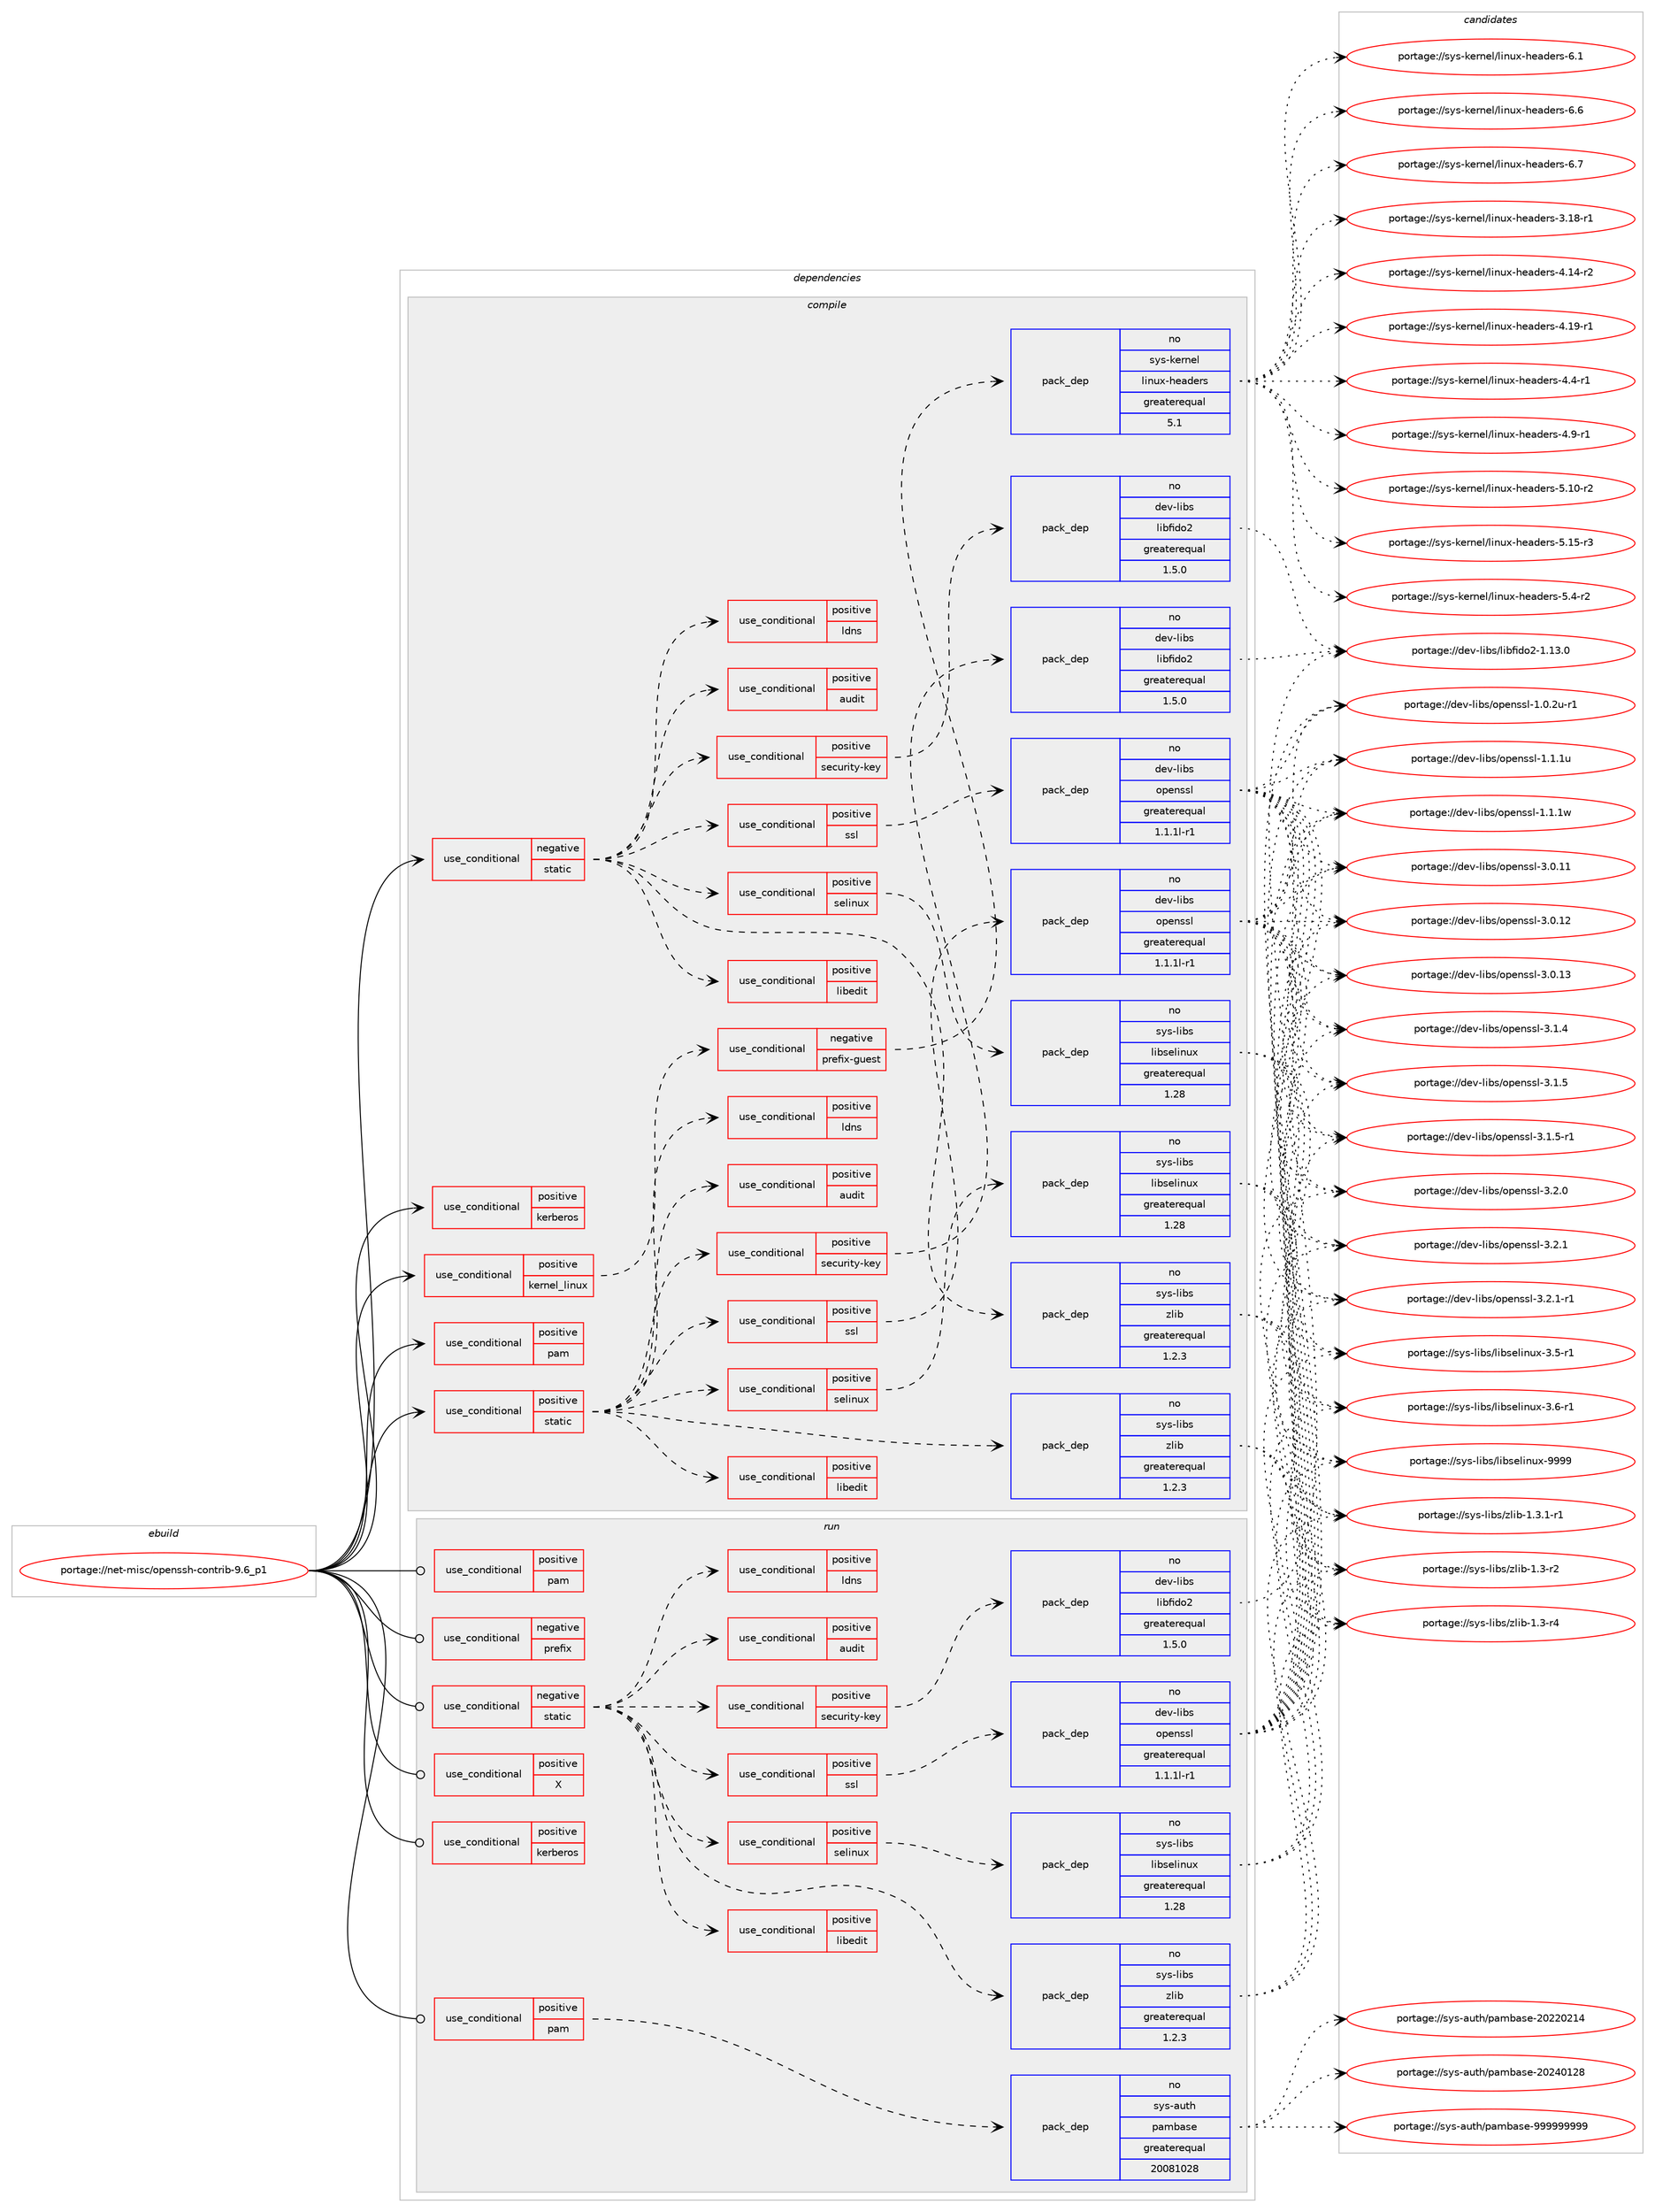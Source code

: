 digraph prolog {

# *************
# Graph options
# *************

newrank=true;
concentrate=true;
compound=true;
graph [rankdir=LR,fontname=Helvetica,fontsize=10,ranksep=1.5];#, ranksep=2.5, nodesep=0.2];
edge  [arrowhead=vee];
node  [fontname=Helvetica,fontsize=10];

# **********
# The ebuild
# **********

subgraph cluster_leftcol {
color=gray;
rank=same;
label=<<i>ebuild</i>>;
id [label="portage://net-misc/openssh-contrib-9.6_p1", color=red, width=4, href="../net-misc/openssh-contrib-9.6_p1.svg"];
}

# ****************
# The dependencies
# ****************

subgraph cluster_midcol {
color=gray;
label=<<i>dependencies</i>>;
subgraph cluster_compile {
fillcolor="#eeeeee";
style=filled;
label=<<i>compile</i>>;
subgraph cond5652 {
dependency7960 [label=<<TABLE BORDER="0" CELLBORDER="1" CELLSPACING="0" CELLPADDING="4"><TR><TD ROWSPAN="3" CELLPADDING="10">use_conditional</TD></TR><TR><TD>negative</TD></TR><TR><TD>static</TD></TR></TABLE>>, shape=none, color=red];
subgraph cond5653 {
dependency7961 [label=<<TABLE BORDER="0" CELLBORDER="1" CELLSPACING="0" CELLPADDING="4"><TR><TD ROWSPAN="3" CELLPADDING="10">use_conditional</TD></TR><TR><TD>positive</TD></TR><TR><TD>audit</TD></TR></TABLE>>, shape=none, color=red];
# *** BEGIN UNKNOWN DEPENDENCY TYPE (TODO) ***
# dependency7961 -> package_dependency(portage://net-misc/openssh-contrib-9.6_p1,install,no,sys-process,audit,none,[,,],[],[])
# *** END UNKNOWN DEPENDENCY TYPE (TODO) ***

}
dependency7960:e -> dependency7961:w [weight=20,style="dashed",arrowhead="vee"];
subgraph cond5654 {
dependency7962 [label=<<TABLE BORDER="0" CELLBORDER="1" CELLSPACING="0" CELLPADDING="4"><TR><TD ROWSPAN="3" CELLPADDING="10">use_conditional</TD></TR><TR><TD>positive</TD></TR><TR><TD>ldns</TD></TR></TABLE>>, shape=none, color=red];
# *** BEGIN UNKNOWN DEPENDENCY TYPE (TODO) ***
# dependency7962 -> package_dependency(portage://net-misc/openssh-contrib-9.6_p1,install,no,net-libs,ldns,none,[,,],[],[])
# *** END UNKNOWN DEPENDENCY TYPE (TODO) ***

# *** BEGIN UNKNOWN DEPENDENCY TYPE (TODO) ***
# dependency7962 -> package_dependency(portage://net-misc/openssh-contrib-9.6_p1,install,no,net-libs,ldns,none,[,,],[],[use(enable(ecdsa),positive),use(enable(ssl),positive)])
# *** END UNKNOWN DEPENDENCY TYPE (TODO) ***

}
dependency7960:e -> dependency7962:w [weight=20,style="dashed",arrowhead="vee"];
subgraph cond5655 {
dependency7963 [label=<<TABLE BORDER="0" CELLBORDER="1" CELLSPACING="0" CELLPADDING="4"><TR><TD ROWSPAN="3" CELLPADDING="10">use_conditional</TD></TR><TR><TD>positive</TD></TR><TR><TD>libedit</TD></TR></TABLE>>, shape=none, color=red];
# *** BEGIN UNKNOWN DEPENDENCY TYPE (TODO) ***
# dependency7963 -> package_dependency(portage://net-misc/openssh-contrib-9.6_p1,install,no,dev-libs,libedit,none,[,,],any_same_slot,[])
# *** END UNKNOWN DEPENDENCY TYPE (TODO) ***

}
dependency7960:e -> dependency7963:w [weight=20,style="dashed",arrowhead="vee"];
subgraph cond5656 {
dependency7964 [label=<<TABLE BORDER="0" CELLBORDER="1" CELLSPACING="0" CELLPADDING="4"><TR><TD ROWSPAN="3" CELLPADDING="10">use_conditional</TD></TR><TR><TD>positive</TD></TR><TR><TD>security-key</TD></TR></TABLE>>, shape=none, color=red];
subgraph pack2243 {
dependency7965 [label=<<TABLE BORDER="0" CELLBORDER="1" CELLSPACING="0" CELLPADDING="4" WIDTH="220"><TR><TD ROWSPAN="6" CELLPADDING="30">pack_dep</TD></TR><TR><TD WIDTH="110">no</TD></TR><TR><TD>dev-libs</TD></TR><TR><TD>libfido2</TD></TR><TR><TD>greaterequal</TD></TR><TR><TD>1.5.0</TD></TR></TABLE>>, shape=none, color=blue];
}
dependency7964:e -> dependency7965:w [weight=20,style="dashed",arrowhead="vee"];
}
dependency7960:e -> dependency7964:w [weight=20,style="dashed",arrowhead="vee"];
subgraph cond5657 {
dependency7966 [label=<<TABLE BORDER="0" CELLBORDER="1" CELLSPACING="0" CELLPADDING="4"><TR><TD ROWSPAN="3" CELLPADDING="10">use_conditional</TD></TR><TR><TD>positive</TD></TR><TR><TD>selinux</TD></TR></TABLE>>, shape=none, color=red];
subgraph pack2244 {
dependency7967 [label=<<TABLE BORDER="0" CELLBORDER="1" CELLSPACING="0" CELLPADDING="4" WIDTH="220"><TR><TD ROWSPAN="6" CELLPADDING="30">pack_dep</TD></TR><TR><TD WIDTH="110">no</TD></TR><TR><TD>sys-libs</TD></TR><TR><TD>libselinux</TD></TR><TR><TD>greaterequal</TD></TR><TR><TD>1.28</TD></TR></TABLE>>, shape=none, color=blue];
}
dependency7966:e -> dependency7967:w [weight=20,style="dashed",arrowhead="vee"];
}
dependency7960:e -> dependency7966:w [weight=20,style="dashed",arrowhead="vee"];
subgraph cond5658 {
dependency7968 [label=<<TABLE BORDER="0" CELLBORDER="1" CELLSPACING="0" CELLPADDING="4"><TR><TD ROWSPAN="3" CELLPADDING="10">use_conditional</TD></TR><TR><TD>positive</TD></TR><TR><TD>ssl</TD></TR></TABLE>>, shape=none, color=red];
subgraph pack2245 {
dependency7969 [label=<<TABLE BORDER="0" CELLBORDER="1" CELLSPACING="0" CELLPADDING="4" WIDTH="220"><TR><TD ROWSPAN="6" CELLPADDING="30">pack_dep</TD></TR><TR><TD WIDTH="110">no</TD></TR><TR><TD>dev-libs</TD></TR><TR><TD>openssl</TD></TR><TR><TD>greaterequal</TD></TR><TR><TD>1.1.1l-r1</TD></TR></TABLE>>, shape=none, color=blue];
}
dependency7968:e -> dependency7969:w [weight=20,style="dashed",arrowhead="vee"];
}
dependency7960:e -> dependency7968:w [weight=20,style="dashed",arrowhead="vee"];
# *** BEGIN UNKNOWN DEPENDENCY TYPE (TODO) ***
# dependency7960 -> package_dependency(portage://net-misc/openssh-contrib-9.6_p1,install,no,virtual,libcrypt,none,[,,],any_same_slot,[])
# *** END UNKNOWN DEPENDENCY TYPE (TODO) ***

subgraph pack2246 {
dependency7970 [label=<<TABLE BORDER="0" CELLBORDER="1" CELLSPACING="0" CELLPADDING="4" WIDTH="220"><TR><TD ROWSPAN="6" CELLPADDING="30">pack_dep</TD></TR><TR><TD WIDTH="110">no</TD></TR><TR><TD>sys-libs</TD></TR><TR><TD>zlib</TD></TR><TR><TD>greaterequal</TD></TR><TR><TD>1.2.3</TD></TR></TABLE>>, shape=none, color=blue];
}
dependency7960:e -> dependency7970:w [weight=20,style="dashed",arrowhead="vee"];
}
id:e -> dependency7960:w [weight=20,style="solid",arrowhead="vee"];
subgraph cond5659 {
dependency7971 [label=<<TABLE BORDER="0" CELLBORDER="1" CELLSPACING="0" CELLPADDING="4"><TR><TD ROWSPAN="3" CELLPADDING="10">use_conditional</TD></TR><TR><TD>positive</TD></TR><TR><TD>kerberos</TD></TR></TABLE>>, shape=none, color=red];
# *** BEGIN UNKNOWN DEPENDENCY TYPE (TODO) ***
# dependency7971 -> package_dependency(portage://net-misc/openssh-contrib-9.6_p1,install,no,virtual,krb5,none,[,,],[],[])
# *** END UNKNOWN DEPENDENCY TYPE (TODO) ***

}
id:e -> dependency7971:w [weight=20,style="solid",arrowhead="vee"];
subgraph cond5660 {
dependency7972 [label=<<TABLE BORDER="0" CELLBORDER="1" CELLSPACING="0" CELLPADDING="4"><TR><TD ROWSPAN="3" CELLPADDING="10">use_conditional</TD></TR><TR><TD>positive</TD></TR><TR><TD>kernel_linux</TD></TR></TABLE>>, shape=none, color=red];
subgraph cond5661 {
dependency7973 [label=<<TABLE BORDER="0" CELLBORDER="1" CELLSPACING="0" CELLPADDING="4"><TR><TD ROWSPAN="3" CELLPADDING="10">use_conditional</TD></TR><TR><TD>negative</TD></TR><TR><TD>prefix-guest</TD></TR></TABLE>>, shape=none, color=red];
subgraph pack2247 {
dependency7974 [label=<<TABLE BORDER="0" CELLBORDER="1" CELLSPACING="0" CELLPADDING="4" WIDTH="220"><TR><TD ROWSPAN="6" CELLPADDING="30">pack_dep</TD></TR><TR><TD WIDTH="110">no</TD></TR><TR><TD>sys-kernel</TD></TR><TR><TD>linux-headers</TD></TR><TR><TD>greaterequal</TD></TR><TR><TD>5.1</TD></TR></TABLE>>, shape=none, color=blue];
}
dependency7973:e -> dependency7974:w [weight=20,style="dashed",arrowhead="vee"];
}
dependency7972:e -> dependency7973:w [weight=20,style="dashed",arrowhead="vee"];
}
id:e -> dependency7972:w [weight=20,style="solid",arrowhead="vee"];
subgraph cond5662 {
dependency7975 [label=<<TABLE BORDER="0" CELLBORDER="1" CELLSPACING="0" CELLPADDING="4"><TR><TD ROWSPAN="3" CELLPADDING="10">use_conditional</TD></TR><TR><TD>positive</TD></TR><TR><TD>pam</TD></TR></TABLE>>, shape=none, color=red];
# *** BEGIN UNKNOWN DEPENDENCY TYPE (TODO) ***
# dependency7975 -> package_dependency(portage://net-misc/openssh-contrib-9.6_p1,install,no,sys-libs,pam,none,[,,],[],[])
# *** END UNKNOWN DEPENDENCY TYPE (TODO) ***

}
id:e -> dependency7975:w [weight=20,style="solid",arrowhead="vee"];
subgraph cond5663 {
dependency7976 [label=<<TABLE BORDER="0" CELLBORDER="1" CELLSPACING="0" CELLPADDING="4"><TR><TD ROWSPAN="3" CELLPADDING="10">use_conditional</TD></TR><TR><TD>positive</TD></TR><TR><TD>static</TD></TR></TABLE>>, shape=none, color=red];
subgraph cond5664 {
dependency7977 [label=<<TABLE BORDER="0" CELLBORDER="1" CELLSPACING="0" CELLPADDING="4"><TR><TD ROWSPAN="3" CELLPADDING="10">use_conditional</TD></TR><TR><TD>positive</TD></TR><TR><TD>audit</TD></TR></TABLE>>, shape=none, color=red];
# *** BEGIN UNKNOWN DEPENDENCY TYPE (TODO) ***
# dependency7977 -> package_dependency(portage://net-misc/openssh-contrib-9.6_p1,install,no,sys-process,audit,none,[,,],[],[use(enable(static-libs),positive)])
# *** END UNKNOWN DEPENDENCY TYPE (TODO) ***

}
dependency7976:e -> dependency7977:w [weight=20,style="dashed",arrowhead="vee"];
subgraph cond5665 {
dependency7978 [label=<<TABLE BORDER="0" CELLBORDER="1" CELLSPACING="0" CELLPADDING="4"><TR><TD ROWSPAN="3" CELLPADDING="10">use_conditional</TD></TR><TR><TD>positive</TD></TR><TR><TD>ldns</TD></TR></TABLE>>, shape=none, color=red];
# *** BEGIN UNKNOWN DEPENDENCY TYPE (TODO) ***
# dependency7978 -> package_dependency(portage://net-misc/openssh-contrib-9.6_p1,install,no,net-libs,ldns,none,[,,],[],[use(enable(static-libs),positive)])
# *** END UNKNOWN DEPENDENCY TYPE (TODO) ***

# *** BEGIN UNKNOWN DEPENDENCY TYPE (TODO) ***
# dependency7978 -> package_dependency(portage://net-misc/openssh-contrib-9.6_p1,install,no,net-libs,ldns,none,[,,],[],[use(enable(ecdsa),positive),use(enable(ssl),positive)])
# *** END UNKNOWN DEPENDENCY TYPE (TODO) ***

}
dependency7976:e -> dependency7978:w [weight=20,style="dashed",arrowhead="vee"];
subgraph cond5666 {
dependency7979 [label=<<TABLE BORDER="0" CELLBORDER="1" CELLSPACING="0" CELLPADDING="4"><TR><TD ROWSPAN="3" CELLPADDING="10">use_conditional</TD></TR><TR><TD>positive</TD></TR><TR><TD>libedit</TD></TR></TABLE>>, shape=none, color=red];
# *** BEGIN UNKNOWN DEPENDENCY TYPE (TODO) ***
# dependency7979 -> package_dependency(portage://net-misc/openssh-contrib-9.6_p1,install,no,dev-libs,libedit,none,[,,],any_same_slot,[use(enable(static-libs),positive)])
# *** END UNKNOWN DEPENDENCY TYPE (TODO) ***

}
dependency7976:e -> dependency7979:w [weight=20,style="dashed",arrowhead="vee"];
subgraph cond5667 {
dependency7980 [label=<<TABLE BORDER="0" CELLBORDER="1" CELLSPACING="0" CELLPADDING="4"><TR><TD ROWSPAN="3" CELLPADDING="10">use_conditional</TD></TR><TR><TD>positive</TD></TR><TR><TD>security-key</TD></TR></TABLE>>, shape=none, color=red];
subgraph pack2248 {
dependency7981 [label=<<TABLE BORDER="0" CELLBORDER="1" CELLSPACING="0" CELLPADDING="4" WIDTH="220"><TR><TD ROWSPAN="6" CELLPADDING="30">pack_dep</TD></TR><TR><TD WIDTH="110">no</TD></TR><TR><TD>dev-libs</TD></TR><TR><TD>libfido2</TD></TR><TR><TD>greaterequal</TD></TR><TR><TD>1.5.0</TD></TR></TABLE>>, shape=none, color=blue];
}
dependency7980:e -> dependency7981:w [weight=20,style="dashed",arrowhead="vee"];
}
dependency7976:e -> dependency7980:w [weight=20,style="dashed",arrowhead="vee"];
subgraph cond5668 {
dependency7982 [label=<<TABLE BORDER="0" CELLBORDER="1" CELLSPACING="0" CELLPADDING="4"><TR><TD ROWSPAN="3" CELLPADDING="10">use_conditional</TD></TR><TR><TD>positive</TD></TR><TR><TD>selinux</TD></TR></TABLE>>, shape=none, color=red];
subgraph pack2249 {
dependency7983 [label=<<TABLE BORDER="0" CELLBORDER="1" CELLSPACING="0" CELLPADDING="4" WIDTH="220"><TR><TD ROWSPAN="6" CELLPADDING="30">pack_dep</TD></TR><TR><TD WIDTH="110">no</TD></TR><TR><TD>sys-libs</TD></TR><TR><TD>libselinux</TD></TR><TR><TD>greaterequal</TD></TR><TR><TD>1.28</TD></TR></TABLE>>, shape=none, color=blue];
}
dependency7982:e -> dependency7983:w [weight=20,style="dashed",arrowhead="vee"];
}
dependency7976:e -> dependency7982:w [weight=20,style="dashed",arrowhead="vee"];
subgraph cond5669 {
dependency7984 [label=<<TABLE BORDER="0" CELLBORDER="1" CELLSPACING="0" CELLPADDING="4"><TR><TD ROWSPAN="3" CELLPADDING="10">use_conditional</TD></TR><TR><TD>positive</TD></TR><TR><TD>ssl</TD></TR></TABLE>>, shape=none, color=red];
subgraph pack2250 {
dependency7985 [label=<<TABLE BORDER="0" CELLBORDER="1" CELLSPACING="0" CELLPADDING="4" WIDTH="220"><TR><TD ROWSPAN="6" CELLPADDING="30">pack_dep</TD></TR><TR><TD WIDTH="110">no</TD></TR><TR><TD>dev-libs</TD></TR><TR><TD>openssl</TD></TR><TR><TD>greaterequal</TD></TR><TR><TD>1.1.1l-r1</TD></TR></TABLE>>, shape=none, color=blue];
}
dependency7984:e -> dependency7985:w [weight=20,style="dashed",arrowhead="vee"];
}
dependency7976:e -> dependency7984:w [weight=20,style="dashed",arrowhead="vee"];
# *** BEGIN UNKNOWN DEPENDENCY TYPE (TODO) ***
# dependency7976 -> package_dependency(portage://net-misc/openssh-contrib-9.6_p1,install,no,virtual,libcrypt,none,[,,],any_same_slot,[use(enable(static-libs),positive)])
# *** END UNKNOWN DEPENDENCY TYPE (TODO) ***

subgraph pack2251 {
dependency7986 [label=<<TABLE BORDER="0" CELLBORDER="1" CELLSPACING="0" CELLPADDING="4" WIDTH="220"><TR><TD ROWSPAN="6" CELLPADDING="30">pack_dep</TD></TR><TR><TD WIDTH="110">no</TD></TR><TR><TD>sys-libs</TD></TR><TR><TD>zlib</TD></TR><TR><TD>greaterequal</TD></TR><TR><TD>1.2.3</TD></TR></TABLE>>, shape=none, color=blue];
}
dependency7976:e -> dependency7986:w [weight=20,style="dashed",arrowhead="vee"];
}
id:e -> dependency7976:w [weight=20,style="solid",arrowhead="vee"];
# *** BEGIN UNKNOWN DEPENDENCY TYPE (TODO) ***
# id -> package_dependency(portage://net-misc/openssh-contrib-9.6_p1,install,no,acct-group,sshd,none,[,,],[],[])
# *** END UNKNOWN DEPENDENCY TYPE (TODO) ***

# *** BEGIN UNKNOWN DEPENDENCY TYPE (TODO) ***
# id -> package_dependency(portage://net-misc/openssh-contrib-9.6_p1,install,no,acct-user,sshd,none,[,,],[],[])
# *** END UNKNOWN DEPENDENCY TYPE (TODO) ***

# *** BEGIN UNKNOWN DEPENDENCY TYPE (TODO) ***
# id -> package_dependency(portage://net-misc/openssh-contrib-9.6_p1,install,no,virtual,os-headers,none,[,,],[],[])
# *** END UNKNOWN DEPENDENCY TYPE (TODO) ***

# *** BEGIN UNKNOWN DEPENDENCY TYPE (TODO) ***
# id -> package_dependency(portage://net-misc/openssh-contrib-9.6_p1,install,weak,net-misc,openssh,none,[,,],[],[])
# *** END UNKNOWN DEPENDENCY TYPE (TODO) ***

}
subgraph cluster_compileandrun {
fillcolor="#eeeeee";
style=filled;
label=<<i>compile and run</i>>;
}
subgraph cluster_run {
fillcolor="#eeeeee";
style=filled;
label=<<i>run</i>>;
subgraph cond5670 {
dependency7987 [label=<<TABLE BORDER="0" CELLBORDER="1" CELLSPACING="0" CELLPADDING="4"><TR><TD ROWSPAN="3" CELLPADDING="10">use_conditional</TD></TR><TR><TD>negative</TD></TR><TR><TD>prefix</TD></TR></TABLE>>, shape=none, color=red];
# *** BEGIN UNKNOWN DEPENDENCY TYPE (TODO) ***
# dependency7987 -> package_dependency(portage://net-misc/openssh-contrib-9.6_p1,run,no,sys-apps,shadow,none,[,,],[],[])
# *** END UNKNOWN DEPENDENCY TYPE (TODO) ***

}
id:e -> dependency7987:w [weight=20,style="solid",arrowhead="odot"];
subgraph cond5671 {
dependency7988 [label=<<TABLE BORDER="0" CELLBORDER="1" CELLSPACING="0" CELLPADDING="4"><TR><TD ROWSPAN="3" CELLPADDING="10">use_conditional</TD></TR><TR><TD>negative</TD></TR><TR><TD>static</TD></TR></TABLE>>, shape=none, color=red];
subgraph cond5672 {
dependency7989 [label=<<TABLE BORDER="0" CELLBORDER="1" CELLSPACING="0" CELLPADDING="4"><TR><TD ROWSPAN="3" CELLPADDING="10">use_conditional</TD></TR><TR><TD>positive</TD></TR><TR><TD>audit</TD></TR></TABLE>>, shape=none, color=red];
# *** BEGIN UNKNOWN DEPENDENCY TYPE (TODO) ***
# dependency7989 -> package_dependency(portage://net-misc/openssh-contrib-9.6_p1,run,no,sys-process,audit,none,[,,],[],[])
# *** END UNKNOWN DEPENDENCY TYPE (TODO) ***

}
dependency7988:e -> dependency7989:w [weight=20,style="dashed",arrowhead="vee"];
subgraph cond5673 {
dependency7990 [label=<<TABLE BORDER="0" CELLBORDER="1" CELLSPACING="0" CELLPADDING="4"><TR><TD ROWSPAN="3" CELLPADDING="10">use_conditional</TD></TR><TR><TD>positive</TD></TR><TR><TD>ldns</TD></TR></TABLE>>, shape=none, color=red];
# *** BEGIN UNKNOWN DEPENDENCY TYPE (TODO) ***
# dependency7990 -> package_dependency(portage://net-misc/openssh-contrib-9.6_p1,run,no,net-libs,ldns,none,[,,],[],[])
# *** END UNKNOWN DEPENDENCY TYPE (TODO) ***

# *** BEGIN UNKNOWN DEPENDENCY TYPE (TODO) ***
# dependency7990 -> package_dependency(portage://net-misc/openssh-contrib-9.6_p1,run,no,net-libs,ldns,none,[,,],[],[use(enable(ecdsa),positive),use(enable(ssl),positive)])
# *** END UNKNOWN DEPENDENCY TYPE (TODO) ***

}
dependency7988:e -> dependency7990:w [weight=20,style="dashed",arrowhead="vee"];
subgraph cond5674 {
dependency7991 [label=<<TABLE BORDER="0" CELLBORDER="1" CELLSPACING="0" CELLPADDING="4"><TR><TD ROWSPAN="3" CELLPADDING="10">use_conditional</TD></TR><TR><TD>positive</TD></TR><TR><TD>libedit</TD></TR></TABLE>>, shape=none, color=red];
# *** BEGIN UNKNOWN DEPENDENCY TYPE (TODO) ***
# dependency7991 -> package_dependency(portage://net-misc/openssh-contrib-9.6_p1,run,no,dev-libs,libedit,none,[,,],any_same_slot,[])
# *** END UNKNOWN DEPENDENCY TYPE (TODO) ***

}
dependency7988:e -> dependency7991:w [weight=20,style="dashed",arrowhead="vee"];
subgraph cond5675 {
dependency7992 [label=<<TABLE BORDER="0" CELLBORDER="1" CELLSPACING="0" CELLPADDING="4"><TR><TD ROWSPAN="3" CELLPADDING="10">use_conditional</TD></TR><TR><TD>positive</TD></TR><TR><TD>security-key</TD></TR></TABLE>>, shape=none, color=red];
subgraph pack2252 {
dependency7993 [label=<<TABLE BORDER="0" CELLBORDER="1" CELLSPACING="0" CELLPADDING="4" WIDTH="220"><TR><TD ROWSPAN="6" CELLPADDING="30">pack_dep</TD></TR><TR><TD WIDTH="110">no</TD></TR><TR><TD>dev-libs</TD></TR><TR><TD>libfido2</TD></TR><TR><TD>greaterequal</TD></TR><TR><TD>1.5.0</TD></TR></TABLE>>, shape=none, color=blue];
}
dependency7992:e -> dependency7993:w [weight=20,style="dashed",arrowhead="vee"];
}
dependency7988:e -> dependency7992:w [weight=20,style="dashed",arrowhead="vee"];
subgraph cond5676 {
dependency7994 [label=<<TABLE BORDER="0" CELLBORDER="1" CELLSPACING="0" CELLPADDING="4"><TR><TD ROWSPAN="3" CELLPADDING="10">use_conditional</TD></TR><TR><TD>positive</TD></TR><TR><TD>selinux</TD></TR></TABLE>>, shape=none, color=red];
subgraph pack2253 {
dependency7995 [label=<<TABLE BORDER="0" CELLBORDER="1" CELLSPACING="0" CELLPADDING="4" WIDTH="220"><TR><TD ROWSPAN="6" CELLPADDING="30">pack_dep</TD></TR><TR><TD WIDTH="110">no</TD></TR><TR><TD>sys-libs</TD></TR><TR><TD>libselinux</TD></TR><TR><TD>greaterequal</TD></TR><TR><TD>1.28</TD></TR></TABLE>>, shape=none, color=blue];
}
dependency7994:e -> dependency7995:w [weight=20,style="dashed",arrowhead="vee"];
}
dependency7988:e -> dependency7994:w [weight=20,style="dashed",arrowhead="vee"];
subgraph cond5677 {
dependency7996 [label=<<TABLE BORDER="0" CELLBORDER="1" CELLSPACING="0" CELLPADDING="4"><TR><TD ROWSPAN="3" CELLPADDING="10">use_conditional</TD></TR><TR><TD>positive</TD></TR><TR><TD>ssl</TD></TR></TABLE>>, shape=none, color=red];
subgraph pack2254 {
dependency7997 [label=<<TABLE BORDER="0" CELLBORDER="1" CELLSPACING="0" CELLPADDING="4" WIDTH="220"><TR><TD ROWSPAN="6" CELLPADDING="30">pack_dep</TD></TR><TR><TD WIDTH="110">no</TD></TR><TR><TD>dev-libs</TD></TR><TR><TD>openssl</TD></TR><TR><TD>greaterequal</TD></TR><TR><TD>1.1.1l-r1</TD></TR></TABLE>>, shape=none, color=blue];
}
dependency7996:e -> dependency7997:w [weight=20,style="dashed",arrowhead="vee"];
}
dependency7988:e -> dependency7996:w [weight=20,style="dashed",arrowhead="vee"];
# *** BEGIN UNKNOWN DEPENDENCY TYPE (TODO) ***
# dependency7988 -> package_dependency(portage://net-misc/openssh-contrib-9.6_p1,run,no,virtual,libcrypt,none,[,,],any_same_slot,[])
# *** END UNKNOWN DEPENDENCY TYPE (TODO) ***

subgraph pack2255 {
dependency7998 [label=<<TABLE BORDER="0" CELLBORDER="1" CELLSPACING="0" CELLPADDING="4" WIDTH="220"><TR><TD ROWSPAN="6" CELLPADDING="30">pack_dep</TD></TR><TR><TD WIDTH="110">no</TD></TR><TR><TD>sys-libs</TD></TR><TR><TD>zlib</TD></TR><TR><TD>greaterequal</TD></TR><TR><TD>1.2.3</TD></TR></TABLE>>, shape=none, color=blue];
}
dependency7988:e -> dependency7998:w [weight=20,style="dashed",arrowhead="vee"];
}
id:e -> dependency7988:w [weight=20,style="solid",arrowhead="odot"];
subgraph cond5678 {
dependency7999 [label=<<TABLE BORDER="0" CELLBORDER="1" CELLSPACING="0" CELLPADDING="4"><TR><TD ROWSPAN="3" CELLPADDING="10">use_conditional</TD></TR><TR><TD>positive</TD></TR><TR><TD>X</TD></TR></TABLE>>, shape=none, color=red];
# *** BEGIN UNKNOWN DEPENDENCY TYPE (TODO) ***
# dependency7999 -> package_dependency(portage://net-misc/openssh-contrib-9.6_p1,run,no,x11-apps,xauth,none,[,,],[],[])
# *** END UNKNOWN DEPENDENCY TYPE (TODO) ***

}
id:e -> dependency7999:w [weight=20,style="solid",arrowhead="odot"];
subgraph cond5679 {
dependency8000 [label=<<TABLE BORDER="0" CELLBORDER="1" CELLSPACING="0" CELLPADDING="4"><TR><TD ROWSPAN="3" CELLPADDING="10">use_conditional</TD></TR><TR><TD>positive</TD></TR><TR><TD>kerberos</TD></TR></TABLE>>, shape=none, color=red];
# *** BEGIN UNKNOWN DEPENDENCY TYPE (TODO) ***
# dependency8000 -> package_dependency(portage://net-misc/openssh-contrib-9.6_p1,run,no,virtual,krb5,none,[,,],[],[])
# *** END UNKNOWN DEPENDENCY TYPE (TODO) ***

}
id:e -> dependency8000:w [weight=20,style="solid",arrowhead="odot"];
subgraph cond5680 {
dependency8001 [label=<<TABLE BORDER="0" CELLBORDER="1" CELLSPACING="0" CELLPADDING="4"><TR><TD ROWSPAN="3" CELLPADDING="10">use_conditional</TD></TR><TR><TD>positive</TD></TR><TR><TD>pam</TD></TR></TABLE>>, shape=none, color=red];
subgraph pack2256 {
dependency8002 [label=<<TABLE BORDER="0" CELLBORDER="1" CELLSPACING="0" CELLPADDING="4" WIDTH="220"><TR><TD ROWSPAN="6" CELLPADDING="30">pack_dep</TD></TR><TR><TD WIDTH="110">no</TD></TR><TR><TD>sys-auth</TD></TR><TR><TD>pambase</TD></TR><TR><TD>greaterequal</TD></TR><TR><TD>20081028</TD></TR></TABLE>>, shape=none, color=blue];
}
dependency8001:e -> dependency8002:w [weight=20,style="dashed",arrowhead="vee"];
}
id:e -> dependency8001:w [weight=20,style="solid",arrowhead="odot"];
subgraph cond5681 {
dependency8003 [label=<<TABLE BORDER="0" CELLBORDER="1" CELLSPACING="0" CELLPADDING="4"><TR><TD ROWSPAN="3" CELLPADDING="10">use_conditional</TD></TR><TR><TD>positive</TD></TR><TR><TD>pam</TD></TR></TABLE>>, shape=none, color=red];
# *** BEGIN UNKNOWN DEPENDENCY TYPE (TODO) ***
# dependency8003 -> package_dependency(portage://net-misc/openssh-contrib-9.6_p1,run,no,sys-libs,pam,none,[,,],[],[])
# *** END UNKNOWN DEPENDENCY TYPE (TODO) ***

}
id:e -> dependency8003:w [weight=20,style="solid",arrowhead="odot"];
# *** BEGIN UNKNOWN DEPENDENCY TYPE (TODO) ***
# id -> package_dependency(portage://net-misc/openssh-contrib-9.6_p1,run,no,acct-group,sshd,none,[,,],[],[])
# *** END UNKNOWN DEPENDENCY TYPE (TODO) ***

# *** BEGIN UNKNOWN DEPENDENCY TYPE (TODO) ***
# id -> package_dependency(portage://net-misc/openssh-contrib-9.6_p1,run,no,acct-user,sshd,none,[,,],[],[])
# *** END UNKNOWN DEPENDENCY TYPE (TODO) ***

# *** BEGIN UNKNOWN DEPENDENCY TYPE (TODO) ***
# id -> package_dependency(portage://net-misc/openssh-contrib-9.6_p1,run,weak,net-misc,openssh,none,[,,],[],[])
# *** END UNKNOWN DEPENDENCY TYPE (TODO) ***

}
}

# **************
# The candidates
# **************

subgraph cluster_choices {
rank=same;
color=gray;
label=<<i>candidates</i>>;

subgraph choice2243 {
color=black;
nodesep=1;
choice100101118451081059811547108105981021051001115045494649514648 [label="portage://dev-libs/libfido2-1.13.0", color=red, width=4,href="../dev-libs/libfido2-1.13.0.svg"];
dependency7965:e -> choice100101118451081059811547108105981021051001115045494649514648:w [style=dotted,weight="100"];
}
subgraph choice2244 {
color=black;
nodesep=1;
choice11512111545108105981154710810598115101108105110117120455146534511449 [label="portage://sys-libs/libselinux-3.5-r1", color=red, width=4,href="../sys-libs/libselinux-3.5-r1.svg"];
choice11512111545108105981154710810598115101108105110117120455146544511449 [label="portage://sys-libs/libselinux-3.6-r1", color=red, width=4,href="../sys-libs/libselinux-3.6-r1.svg"];
choice115121115451081059811547108105981151011081051101171204557575757 [label="portage://sys-libs/libselinux-9999", color=red, width=4,href="../sys-libs/libselinux-9999.svg"];
dependency7967:e -> choice11512111545108105981154710810598115101108105110117120455146534511449:w [style=dotted,weight="100"];
dependency7967:e -> choice11512111545108105981154710810598115101108105110117120455146544511449:w [style=dotted,weight="100"];
dependency7967:e -> choice115121115451081059811547108105981151011081051101171204557575757:w [style=dotted,weight="100"];
}
subgraph choice2245 {
color=black;
nodesep=1;
choice1001011184510810598115471111121011101151151084549464846501174511449 [label="portage://dev-libs/openssl-1.0.2u-r1", color=red, width=4,href="../dev-libs/openssl-1.0.2u-r1.svg"];
choice100101118451081059811547111112101110115115108454946494649117 [label="portage://dev-libs/openssl-1.1.1u", color=red, width=4,href="../dev-libs/openssl-1.1.1u.svg"];
choice100101118451081059811547111112101110115115108454946494649119 [label="portage://dev-libs/openssl-1.1.1w", color=red, width=4,href="../dev-libs/openssl-1.1.1w.svg"];
choice10010111845108105981154711111210111011511510845514648464949 [label="portage://dev-libs/openssl-3.0.11", color=red, width=4,href="../dev-libs/openssl-3.0.11.svg"];
choice10010111845108105981154711111210111011511510845514648464950 [label="portage://dev-libs/openssl-3.0.12", color=red, width=4,href="../dev-libs/openssl-3.0.12.svg"];
choice10010111845108105981154711111210111011511510845514648464951 [label="portage://dev-libs/openssl-3.0.13", color=red, width=4,href="../dev-libs/openssl-3.0.13.svg"];
choice100101118451081059811547111112101110115115108455146494652 [label="portage://dev-libs/openssl-3.1.4", color=red, width=4,href="../dev-libs/openssl-3.1.4.svg"];
choice100101118451081059811547111112101110115115108455146494653 [label="portage://dev-libs/openssl-3.1.5", color=red, width=4,href="../dev-libs/openssl-3.1.5.svg"];
choice1001011184510810598115471111121011101151151084551464946534511449 [label="portage://dev-libs/openssl-3.1.5-r1", color=red, width=4,href="../dev-libs/openssl-3.1.5-r1.svg"];
choice100101118451081059811547111112101110115115108455146504648 [label="portage://dev-libs/openssl-3.2.0", color=red, width=4,href="../dev-libs/openssl-3.2.0.svg"];
choice100101118451081059811547111112101110115115108455146504649 [label="portage://dev-libs/openssl-3.2.1", color=red, width=4,href="../dev-libs/openssl-3.2.1.svg"];
choice1001011184510810598115471111121011101151151084551465046494511449 [label="portage://dev-libs/openssl-3.2.1-r1", color=red, width=4,href="../dev-libs/openssl-3.2.1-r1.svg"];
dependency7969:e -> choice1001011184510810598115471111121011101151151084549464846501174511449:w [style=dotted,weight="100"];
dependency7969:e -> choice100101118451081059811547111112101110115115108454946494649117:w [style=dotted,weight="100"];
dependency7969:e -> choice100101118451081059811547111112101110115115108454946494649119:w [style=dotted,weight="100"];
dependency7969:e -> choice10010111845108105981154711111210111011511510845514648464949:w [style=dotted,weight="100"];
dependency7969:e -> choice10010111845108105981154711111210111011511510845514648464950:w [style=dotted,weight="100"];
dependency7969:e -> choice10010111845108105981154711111210111011511510845514648464951:w [style=dotted,weight="100"];
dependency7969:e -> choice100101118451081059811547111112101110115115108455146494652:w [style=dotted,weight="100"];
dependency7969:e -> choice100101118451081059811547111112101110115115108455146494653:w [style=dotted,weight="100"];
dependency7969:e -> choice1001011184510810598115471111121011101151151084551464946534511449:w [style=dotted,weight="100"];
dependency7969:e -> choice100101118451081059811547111112101110115115108455146504648:w [style=dotted,weight="100"];
dependency7969:e -> choice100101118451081059811547111112101110115115108455146504649:w [style=dotted,weight="100"];
dependency7969:e -> choice1001011184510810598115471111121011101151151084551465046494511449:w [style=dotted,weight="100"];
}
subgraph choice2246 {
color=black;
nodesep=1;
choice11512111545108105981154712210810598454946514511450 [label="portage://sys-libs/zlib-1.3-r2", color=red, width=4,href="../sys-libs/zlib-1.3-r2.svg"];
choice11512111545108105981154712210810598454946514511452 [label="portage://sys-libs/zlib-1.3-r4", color=red, width=4,href="../sys-libs/zlib-1.3-r4.svg"];
choice115121115451081059811547122108105984549465146494511449 [label="portage://sys-libs/zlib-1.3.1-r1", color=red, width=4,href="../sys-libs/zlib-1.3.1-r1.svg"];
dependency7970:e -> choice11512111545108105981154712210810598454946514511450:w [style=dotted,weight="100"];
dependency7970:e -> choice11512111545108105981154712210810598454946514511452:w [style=dotted,weight="100"];
dependency7970:e -> choice115121115451081059811547122108105984549465146494511449:w [style=dotted,weight="100"];
}
subgraph choice2247 {
color=black;
nodesep=1;
choice1151211154510710111411010110847108105110117120451041019710010111411545514649564511449 [label="portage://sys-kernel/linux-headers-3.18-r1", color=red, width=4,href="../sys-kernel/linux-headers-3.18-r1.svg"];
choice1151211154510710111411010110847108105110117120451041019710010111411545524649524511450 [label="portage://sys-kernel/linux-headers-4.14-r2", color=red, width=4,href="../sys-kernel/linux-headers-4.14-r2.svg"];
choice1151211154510710111411010110847108105110117120451041019710010111411545524649574511449 [label="portage://sys-kernel/linux-headers-4.19-r1", color=red, width=4,href="../sys-kernel/linux-headers-4.19-r1.svg"];
choice11512111545107101114110101108471081051101171204510410197100101114115455246524511449 [label="portage://sys-kernel/linux-headers-4.4-r1", color=red, width=4,href="../sys-kernel/linux-headers-4.4-r1.svg"];
choice11512111545107101114110101108471081051101171204510410197100101114115455246574511449 [label="portage://sys-kernel/linux-headers-4.9-r1", color=red, width=4,href="../sys-kernel/linux-headers-4.9-r1.svg"];
choice1151211154510710111411010110847108105110117120451041019710010111411545534649484511450 [label="portage://sys-kernel/linux-headers-5.10-r2", color=red, width=4,href="../sys-kernel/linux-headers-5.10-r2.svg"];
choice1151211154510710111411010110847108105110117120451041019710010111411545534649534511451 [label="portage://sys-kernel/linux-headers-5.15-r3", color=red, width=4,href="../sys-kernel/linux-headers-5.15-r3.svg"];
choice11512111545107101114110101108471081051101171204510410197100101114115455346524511450 [label="portage://sys-kernel/linux-headers-5.4-r2", color=red, width=4,href="../sys-kernel/linux-headers-5.4-r2.svg"];
choice1151211154510710111411010110847108105110117120451041019710010111411545544649 [label="portage://sys-kernel/linux-headers-6.1", color=red, width=4,href="../sys-kernel/linux-headers-6.1.svg"];
choice1151211154510710111411010110847108105110117120451041019710010111411545544654 [label="portage://sys-kernel/linux-headers-6.6", color=red, width=4,href="../sys-kernel/linux-headers-6.6.svg"];
choice1151211154510710111411010110847108105110117120451041019710010111411545544655 [label="portage://sys-kernel/linux-headers-6.7", color=red, width=4,href="../sys-kernel/linux-headers-6.7.svg"];
dependency7974:e -> choice1151211154510710111411010110847108105110117120451041019710010111411545514649564511449:w [style=dotted,weight="100"];
dependency7974:e -> choice1151211154510710111411010110847108105110117120451041019710010111411545524649524511450:w [style=dotted,weight="100"];
dependency7974:e -> choice1151211154510710111411010110847108105110117120451041019710010111411545524649574511449:w [style=dotted,weight="100"];
dependency7974:e -> choice11512111545107101114110101108471081051101171204510410197100101114115455246524511449:w [style=dotted,weight="100"];
dependency7974:e -> choice11512111545107101114110101108471081051101171204510410197100101114115455246574511449:w [style=dotted,weight="100"];
dependency7974:e -> choice1151211154510710111411010110847108105110117120451041019710010111411545534649484511450:w [style=dotted,weight="100"];
dependency7974:e -> choice1151211154510710111411010110847108105110117120451041019710010111411545534649534511451:w [style=dotted,weight="100"];
dependency7974:e -> choice11512111545107101114110101108471081051101171204510410197100101114115455346524511450:w [style=dotted,weight="100"];
dependency7974:e -> choice1151211154510710111411010110847108105110117120451041019710010111411545544649:w [style=dotted,weight="100"];
dependency7974:e -> choice1151211154510710111411010110847108105110117120451041019710010111411545544654:w [style=dotted,weight="100"];
dependency7974:e -> choice1151211154510710111411010110847108105110117120451041019710010111411545544655:w [style=dotted,weight="100"];
}
subgraph choice2248 {
color=black;
nodesep=1;
choice100101118451081059811547108105981021051001115045494649514648 [label="portage://dev-libs/libfido2-1.13.0", color=red, width=4,href="../dev-libs/libfido2-1.13.0.svg"];
dependency7981:e -> choice100101118451081059811547108105981021051001115045494649514648:w [style=dotted,weight="100"];
}
subgraph choice2249 {
color=black;
nodesep=1;
choice11512111545108105981154710810598115101108105110117120455146534511449 [label="portage://sys-libs/libselinux-3.5-r1", color=red, width=4,href="../sys-libs/libselinux-3.5-r1.svg"];
choice11512111545108105981154710810598115101108105110117120455146544511449 [label="portage://sys-libs/libselinux-3.6-r1", color=red, width=4,href="../sys-libs/libselinux-3.6-r1.svg"];
choice115121115451081059811547108105981151011081051101171204557575757 [label="portage://sys-libs/libselinux-9999", color=red, width=4,href="../sys-libs/libselinux-9999.svg"];
dependency7983:e -> choice11512111545108105981154710810598115101108105110117120455146534511449:w [style=dotted,weight="100"];
dependency7983:e -> choice11512111545108105981154710810598115101108105110117120455146544511449:w [style=dotted,weight="100"];
dependency7983:e -> choice115121115451081059811547108105981151011081051101171204557575757:w [style=dotted,weight="100"];
}
subgraph choice2250 {
color=black;
nodesep=1;
choice1001011184510810598115471111121011101151151084549464846501174511449 [label="portage://dev-libs/openssl-1.0.2u-r1", color=red, width=4,href="../dev-libs/openssl-1.0.2u-r1.svg"];
choice100101118451081059811547111112101110115115108454946494649117 [label="portage://dev-libs/openssl-1.1.1u", color=red, width=4,href="../dev-libs/openssl-1.1.1u.svg"];
choice100101118451081059811547111112101110115115108454946494649119 [label="portage://dev-libs/openssl-1.1.1w", color=red, width=4,href="../dev-libs/openssl-1.1.1w.svg"];
choice10010111845108105981154711111210111011511510845514648464949 [label="portage://dev-libs/openssl-3.0.11", color=red, width=4,href="../dev-libs/openssl-3.0.11.svg"];
choice10010111845108105981154711111210111011511510845514648464950 [label="portage://dev-libs/openssl-3.0.12", color=red, width=4,href="../dev-libs/openssl-3.0.12.svg"];
choice10010111845108105981154711111210111011511510845514648464951 [label="portage://dev-libs/openssl-3.0.13", color=red, width=4,href="../dev-libs/openssl-3.0.13.svg"];
choice100101118451081059811547111112101110115115108455146494652 [label="portage://dev-libs/openssl-3.1.4", color=red, width=4,href="../dev-libs/openssl-3.1.4.svg"];
choice100101118451081059811547111112101110115115108455146494653 [label="portage://dev-libs/openssl-3.1.5", color=red, width=4,href="../dev-libs/openssl-3.1.5.svg"];
choice1001011184510810598115471111121011101151151084551464946534511449 [label="portage://dev-libs/openssl-3.1.5-r1", color=red, width=4,href="../dev-libs/openssl-3.1.5-r1.svg"];
choice100101118451081059811547111112101110115115108455146504648 [label="portage://dev-libs/openssl-3.2.0", color=red, width=4,href="../dev-libs/openssl-3.2.0.svg"];
choice100101118451081059811547111112101110115115108455146504649 [label="portage://dev-libs/openssl-3.2.1", color=red, width=4,href="../dev-libs/openssl-3.2.1.svg"];
choice1001011184510810598115471111121011101151151084551465046494511449 [label="portage://dev-libs/openssl-3.2.1-r1", color=red, width=4,href="../dev-libs/openssl-3.2.1-r1.svg"];
dependency7985:e -> choice1001011184510810598115471111121011101151151084549464846501174511449:w [style=dotted,weight="100"];
dependency7985:e -> choice100101118451081059811547111112101110115115108454946494649117:w [style=dotted,weight="100"];
dependency7985:e -> choice100101118451081059811547111112101110115115108454946494649119:w [style=dotted,weight="100"];
dependency7985:e -> choice10010111845108105981154711111210111011511510845514648464949:w [style=dotted,weight="100"];
dependency7985:e -> choice10010111845108105981154711111210111011511510845514648464950:w [style=dotted,weight="100"];
dependency7985:e -> choice10010111845108105981154711111210111011511510845514648464951:w [style=dotted,weight="100"];
dependency7985:e -> choice100101118451081059811547111112101110115115108455146494652:w [style=dotted,weight="100"];
dependency7985:e -> choice100101118451081059811547111112101110115115108455146494653:w [style=dotted,weight="100"];
dependency7985:e -> choice1001011184510810598115471111121011101151151084551464946534511449:w [style=dotted,weight="100"];
dependency7985:e -> choice100101118451081059811547111112101110115115108455146504648:w [style=dotted,weight="100"];
dependency7985:e -> choice100101118451081059811547111112101110115115108455146504649:w [style=dotted,weight="100"];
dependency7985:e -> choice1001011184510810598115471111121011101151151084551465046494511449:w [style=dotted,weight="100"];
}
subgraph choice2251 {
color=black;
nodesep=1;
choice11512111545108105981154712210810598454946514511450 [label="portage://sys-libs/zlib-1.3-r2", color=red, width=4,href="../sys-libs/zlib-1.3-r2.svg"];
choice11512111545108105981154712210810598454946514511452 [label="portage://sys-libs/zlib-1.3-r4", color=red, width=4,href="../sys-libs/zlib-1.3-r4.svg"];
choice115121115451081059811547122108105984549465146494511449 [label="portage://sys-libs/zlib-1.3.1-r1", color=red, width=4,href="../sys-libs/zlib-1.3.1-r1.svg"];
dependency7986:e -> choice11512111545108105981154712210810598454946514511450:w [style=dotted,weight="100"];
dependency7986:e -> choice11512111545108105981154712210810598454946514511452:w [style=dotted,weight="100"];
dependency7986:e -> choice115121115451081059811547122108105984549465146494511449:w [style=dotted,weight="100"];
}
subgraph choice2252 {
color=black;
nodesep=1;
choice100101118451081059811547108105981021051001115045494649514648 [label="portage://dev-libs/libfido2-1.13.0", color=red, width=4,href="../dev-libs/libfido2-1.13.0.svg"];
dependency7993:e -> choice100101118451081059811547108105981021051001115045494649514648:w [style=dotted,weight="100"];
}
subgraph choice2253 {
color=black;
nodesep=1;
choice11512111545108105981154710810598115101108105110117120455146534511449 [label="portage://sys-libs/libselinux-3.5-r1", color=red, width=4,href="../sys-libs/libselinux-3.5-r1.svg"];
choice11512111545108105981154710810598115101108105110117120455146544511449 [label="portage://sys-libs/libselinux-3.6-r1", color=red, width=4,href="../sys-libs/libselinux-3.6-r1.svg"];
choice115121115451081059811547108105981151011081051101171204557575757 [label="portage://sys-libs/libselinux-9999", color=red, width=4,href="../sys-libs/libselinux-9999.svg"];
dependency7995:e -> choice11512111545108105981154710810598115101108105110117120455146534511449:w [style=dotted,weight="100"];
dependency7995:e -> choice11512111545108105981154710810598115101108105110117120455146544511449:w [style=dotted,weight="100"];
dependency7995:e -> choice115121115451081059811547108105981151011081051101171204557575757:w [style=dotted,weight="100"];
}
subgraph choice2254 {
color=black;
nodesep=1;
choice1001011184510810598115471111121011101151151084549464846501174511449 [label="portage://dev-libs/openssl-1.0.2u-r1", color=red, width=4,href="../dev-libs/openssl-1.0.2u-r1.svg"];
choice100101118451081059811547111112101110115115108454946494649117 [label="portage://dev-libs/openssl-1.1.1u", color=red, width=4,href="../dev-libs/openssl-1.1.1u.svg"];
choice100101118451081059811547111112101110115115108454946494649119 [label="portage://dev-libs/openssl-1.1.1w", color=red, width=4,href="../dev-libs/openssl-1.1.1w.svg"];
choice10010111845108105981154711111210111011511510845514648464949 [label="portage://dev-libs/openssl-3.0.11", color=red, width=4,href="../dev-libs/openssl-3.0.11.svg"];
choice10010111845108105981154711111210111011511510845514648464950 [label="portage://dev-libs/openssl-3.0.12", color=red, width=4,href="../dev-libs/openssl-3.0.12.svg"];
choice10010111845108105981154711111210111011511510845514648464951 [label="portage://dev-libs/openssl-3.0.13", color=red, width=4,href="../dev-libs/openssl-3.0.13.svg"];
choice100101118451081059811547111112101110115115108455146494652 [label="portage://dev-libs/openssl-3.1.4", color=red, width=4,href="../dev-libs/openssl-3.1.4.svg"];
choice100101118451081059811547111112101110115115108455146494653 [label="portage://dev-libs/openssl-3.1.5", color=red, width=4,href="../dev-libs/openssl-3.1.5.svg"];
choice1001011184510810598115471111121011101151151084551464946534511449 [label="portage://dev-libs/openssl-3.1.5-r1", color=red, width=4,href="../dev-libs/openssl-3.1.5-r1.svg"];
choice100101118451081059811547111112101110115115108455146504648 [label="portage://dev-libs/openssl-3.2.0", color=red, width=4,href="../dev-libs/openssl-3.2.0.svg"];
choice100101118451081059811547111112101110115115108455146504649 [label="portage://dev-libs/openssl-3.2.1", color=red, width=4,href="../dev-libs/openssl-3.2.1.svg"];
choice1001011184510810598115471111121011101151151084551465046494511449 [label="portage://dev-libs/openssl-3.2.1-r1", color=red, width=4,href="../dev-libs/openssl-3.2.1-r1.svg"];
dependency7997:e -> choice1001011184510810598115471111121011101151151084549464846501174511449:w [style=dotted,weight="100"];
dependency7997:e -> choice100101118451081059811547111112101110115115108454946494649117:w [style=dotted,weight="100"];
dependency7997:e -> choice100101118451081059811547111112101110115115108454946494649119:w [style=dotted,weight="100"];
dependency7997:e -> choice10010111845108105981154711111210111011511510845514648464949:w [style=dotted,weight="100"];
dependency7997:e -> choice10010111845108105981154711111210111011511510845514648464950:w [style=dotted,weight="100"];
dependency7997:e -> choice10010111845108105981154711111210111011511510845514648464951:w [style=dotted,weight="100"];
dependency7997:e -> choice100101118451081059811547111112101110115115108455146494652:w [style=dotted,weight="100"];
dependency7997:e -> choice100101118451081059811547111112101110115115108455146494653:w [style=dotted,weight="100"];
dependency7997:e -> choice1001011184510810598115471111121011101151151084551464946534511449:w [style=dotted,weight="100"];
dependency7997:e -> choice100101118451081059811547111112101110115115108455146504648:w [style=dotted,weight="100"];
dependency7997:e -> choice100101118451081059811547111112101110115115108455146504649:w [style=dotted,weight="100"];
dependency7997:e -> choice1001011184510810598115471111121011101151151084551465046494511449:w [style=dotted,weight="100"];
}
subgraph choice2255 {
color=black;
nodesep=1;
choice11512111545108105981154712210810598454946514511450 [label="portage://sys-libs/zlib-1.3-r2", color=red, width=4,href="../sys-libs/zlib-1.3-r2.svg"];
choice11512111545108105981154712210810598454946514511452 [label="portage://sys-libs/zlib-1.3-r4", color=red, width=4,href="../sys-libs/zlib-1.3-r4.svg"];
choice115121115451081059811547122108105984549465146494511449 [label="portage://sys-libs/zlib-1.3.1-r1", color=red, width=4,href="../sys-libs/zlib-1.3.1-r1.svg"];
dependency7998:e -> choice11512111545108105981154712210810598454946514511450:w [style=dotted,weight="100"];
dependency7998:e -> choice11512111545108105981154712210810598454946514511452:w [style=dotted,weight="100"];
dependency7998:e -> choice115121115451081059811547122108105984549465146494511449:w [style=dotted,weight="100"];
}
subgraph choice2256 {
color=black;
nodesep=1;
choice115121115459711711610447112971099897115101455048505048504952 [label="portage://sys-auth/pambase-20220214", color=red, width=4,href="../sys-auth/pambase-20220214.svg"];
choice115121115459711711610447112971099897115101455048505248495056 [label="portage://sys-auth/pambase-20240128", color=red, width=4,href="../sys-auth/pambase-20240128.svg"];
choice11512111545971171161044711297109989711510145575757575757575757 [label="portage://sys-auth/pambase-999999999", color=red, width=4,href="../sys-auth/pambase-999999999.svg"];
dependency8002:e -> choice115121115459711711610447112971099897115101455048505048504952:w [style=dotted,weight="100"];
dependency8002:e -> choice115121115459711711610447112971099897115101455048505248495056:w [style=dotted,weight="100"];
dependency8002:e -> choice11512111545971171161044711297109989711510145575757575757575757:w [style=dotted,weight="100"];
}
}

}

